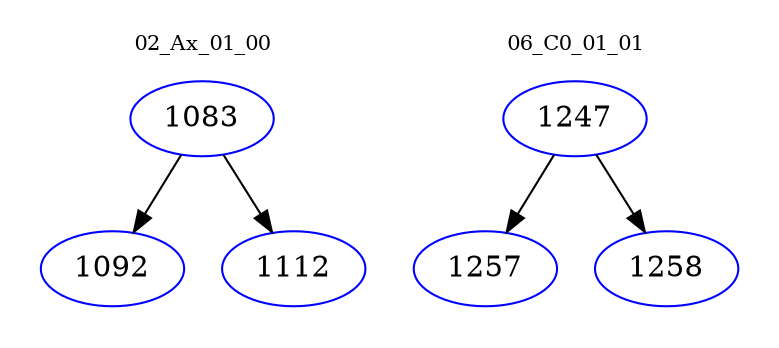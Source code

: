 digraph{
subgraph cluster_0 {
color = white
label = "02_Ax_01_00";
fontsize=10;
T0_1083 [label="1083", color="blue"]
T0_1083 -> T0_1092 [color="black"]
T0_1092 [label="1092", color="blue"]
T0_1083 -> T0_1112 [color="black"]
T0_1112 [label="1112", color="blue"]
}
subgraph cluster_1 {
color = white
label = "06_C0_01_01";
fontsize=10;
T1_1247 [label="1247", color="blue"]
T1_1247 -> T1_1257 [color="black"]
T1_1257 [label="1257", color="blue"]
T1_1247 -> T1_1258 [color="black"]
T1_1258 [label="1258", color="blue"]
}
}

